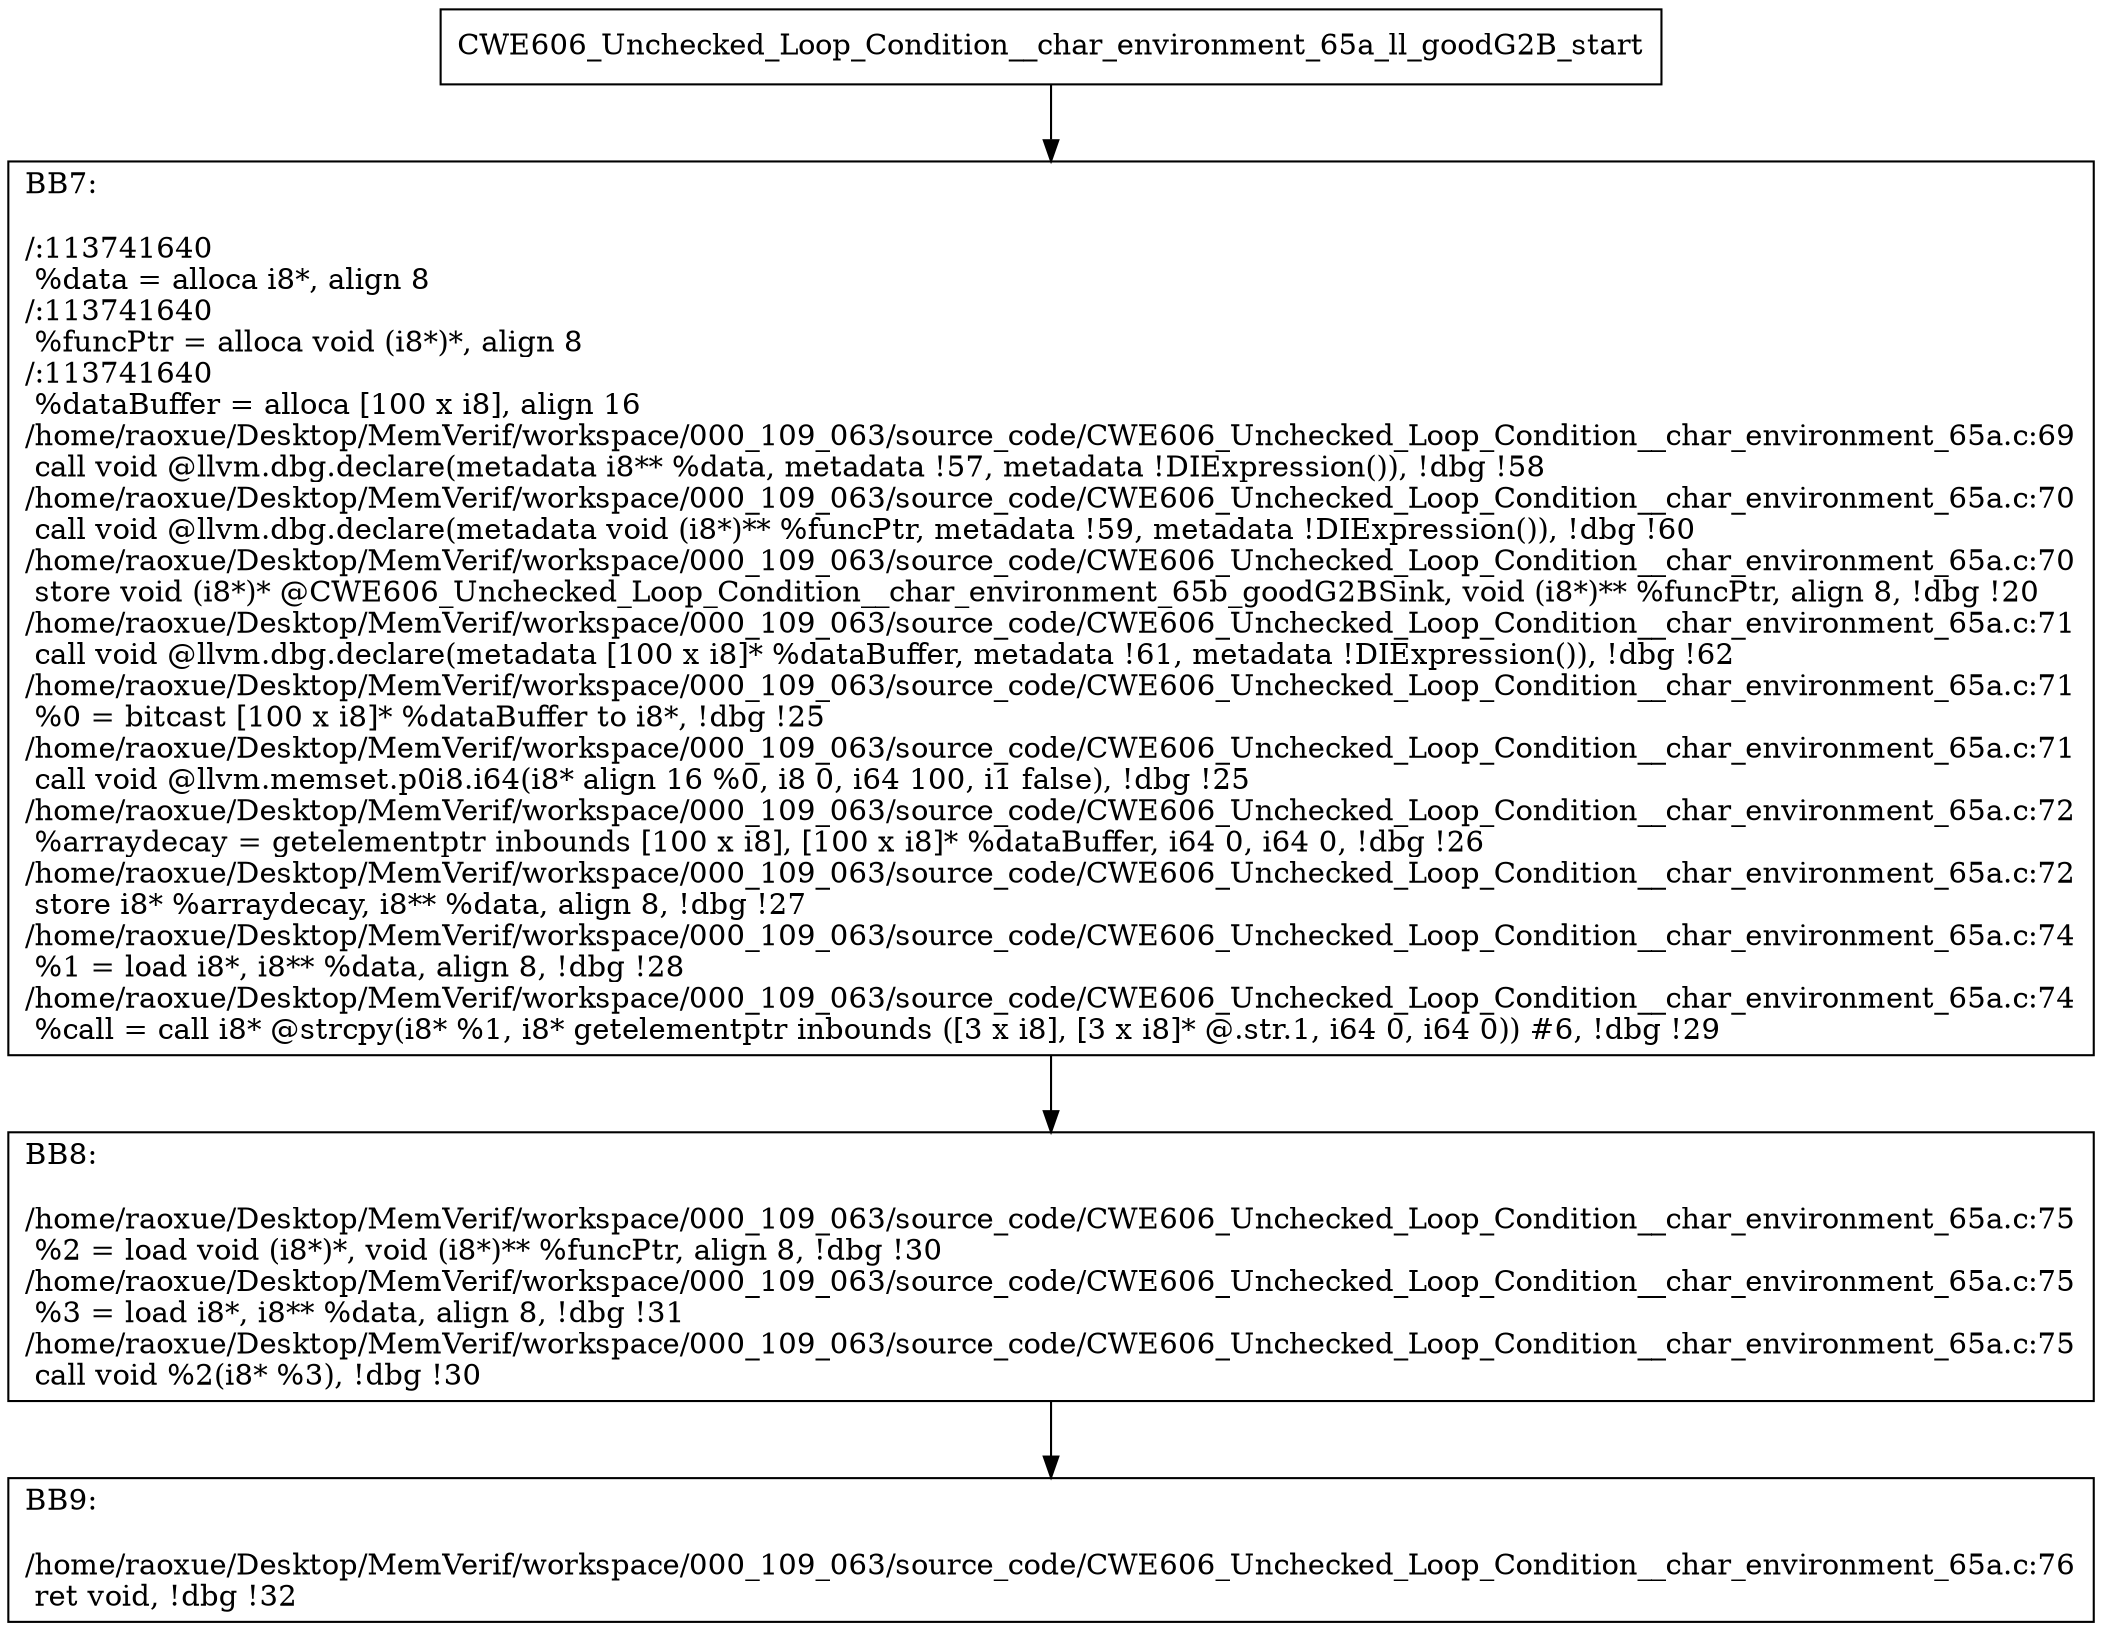 digraph "CFG for'CWE606_Unchecked_Loop_Condition__char_environment_65a_ll_goodG2B' function" {
	BBCWE606_Unchecked_Loop_Condition__char_environment_65a_ll_goodG2B_start[shape=record,label="{CWE606_Unchecked_Loop_Condition__char_environment_65a_ll_goodG2B_start}"];
	BBCWE606_Unchecked_Loop_Condition__char_environment_65a_ll_goodG2B_start-> CWE606_Unchecked_Loop_Condition__char_environment_65a_ll_goodG2BBB7;
	CWE606_Unchecked_Loop_Condition__char_environment_65a_ll_goodG2BBB7 [shape=record, label="{BB7:\l\l/:113741640\l
  %data = alloca i8*, align 8\l
/:113741640\l
  %funcPtr = alloca void (i8*)*, align 8\l
/:113741640\l
  %dataBuffer = alloca [100 x i8], align 16\l
/home/raoxue/Desktop/MemVerif/workspace/000_109_063/source_code/CWE606_Unchecked_Loop_Condition__char_environment_65a.c:69\l
  call void @llvm.dbg.declare(metadata i8** %data, metadata !57, metadata !DIExpression()), !dbg !58\l
/home/raoxue/Desktop/MemVerif/workspace/000_109_063/source_code/CWE606_Unchecked_Loop_Condition__char_environment_65a.c:70\l
  call void @llvm.dbg.declare(metadata void (i8*)** %funcPtr, metadata !59, metadata !DIExpression()), !dbg !60\l
/home/raoxue/Desktop/MemVerif/workspace/000_109_063/source_code/CWE606_Unchecked_Loop_Condition__char_environment_65a.c:70\l
  store void (i8*)* @CWE606_Unchecked_Loop_Condition__char_environment_65b_goodG2BSink, void (i8*)** %funcPtr, align 8, !dbg !20\l
/home/raoxue/Desktop/MemVerif/workspace/000_109_063/source_code/CWE606_Unchecked_Loop_Condition__char_environment_65a.c:71\l
  call void @llvm.dbg.declare(metadata [100 x i8]* %dataBuffer, metadata !61, metadata !DIExpression()), !dbg !62\l
/home/raoxue/Desktop/MemVerif/workspace/000_109_063/source_code/CWE606_Unchecked_Loop_Condition__char_environment_65a.c:71\l
  %0 = bitcast [100 x i8]* %dataBuffer to i8*, !dbg !25\l
/home/raoxue/Desktop/MemVerif/workspace/000_109_063/source_code/CWE606_Unchecked_Loop_Condition__char_environment_65a.c:71\l
  call void @llvm.memset.p0i8.i64(i8* align 16 %0, i8 0, i64 100, i1 false), !dbg !25\l
/home/raoxue/Desktop/MemVerif/workspace/000_109_063/source_code/CWE606_Unchecked_Loop_Condition__char_environment_65a.c:72\l
  %arraydecay = getelementptr inbounds [100 x i8], [100 x i8]* %dataBuffer, i64 0, i64 0, !dbg !26\l
/home/raoxue/Desktop/MemVerif/workspace/000_109_063/source_code/CWE606_Unchecked_Loop_Condition__char_environment_65a.c:72\l
  store i8* %arraydecay, i8** %data, align 8, !dbg !27\l
/home/raoxue/Desktop/MemVerif/workspace/000_109_063/source_code/CWE606_Unchecked_Loop_Condition__char_environment_65a.c:74\l
  %1 = load i8*, i8** %data, align 8, !dbg !28\l
/home/raoxue/Desktop/MemVerif/workspace/000_109_063/source_code/CWE606_Unchecked_Loop_Condition__char_environment_65a.c:74\l
  %call = call i8* @strcpy(i8* %1, i8* getelementptr inbounds ([3 x i8], [3 x i8]* @.str.1, i64 0, i64 0)) #6, !dbg !29\l
}"];
	CWE606_Unchecked_Loop_Condition__char_environment_65a_ll_goodG2BBB7-> CWE606_Unchecked_Loop_Condition__char_environment_65a_ll_goodG2BBB8;
	CWE606_Unchecked_Loop_Condition__char_environment_65a_ll_goodG2BBB8 [shape=record, label="{BB8:\l\l/home/raoxue/Desktop/MemVerif/workspace/000_109_063/source_code/CWE606_Unchecked_Loop_Condition__char_environment_65a.c:75\l
  %2 = load void (i8*)*, void (i8*)** %funcPtr, align 8, !dbg !30\l
/home/raoxue/Desktop/MemVerif/workspace/000_109_063/source_code/CWE606_Unchecked_Loop_Condition__char_environment_65a.c:75\l
  %3 = load i8*, i8** %data, align 8, !dbg !31\l
/home/raoxue/Desktop/MemVerif/workspace/000_109_063/source_code/CWE606_Unchecked_Loop_Condition__char_environment_65a.c:75\l
  call void %2(i8* %3), !dbg !30\l
}"];
	CWE606_Unchecked_Loop_Condition__char_environment_65a_ll_goodG2BBB8-> CWE606_Unchecked_Loop_Condition__char_environment_65a_ll_goodG2BBB9;
	CWE606_Unchecked_Loop_Condition__char_environment_65a_ll_goodG2BBB9 [shape=record, label="{BB9:\l\l/home/raoxue/Desktop/MemVerif/workspace/000_109_063/source_code/CWE606_Unchecked_Loop_Condition__char_environment_65a.c:76\l
  ret void, !dbg !32\l
}"];
}
